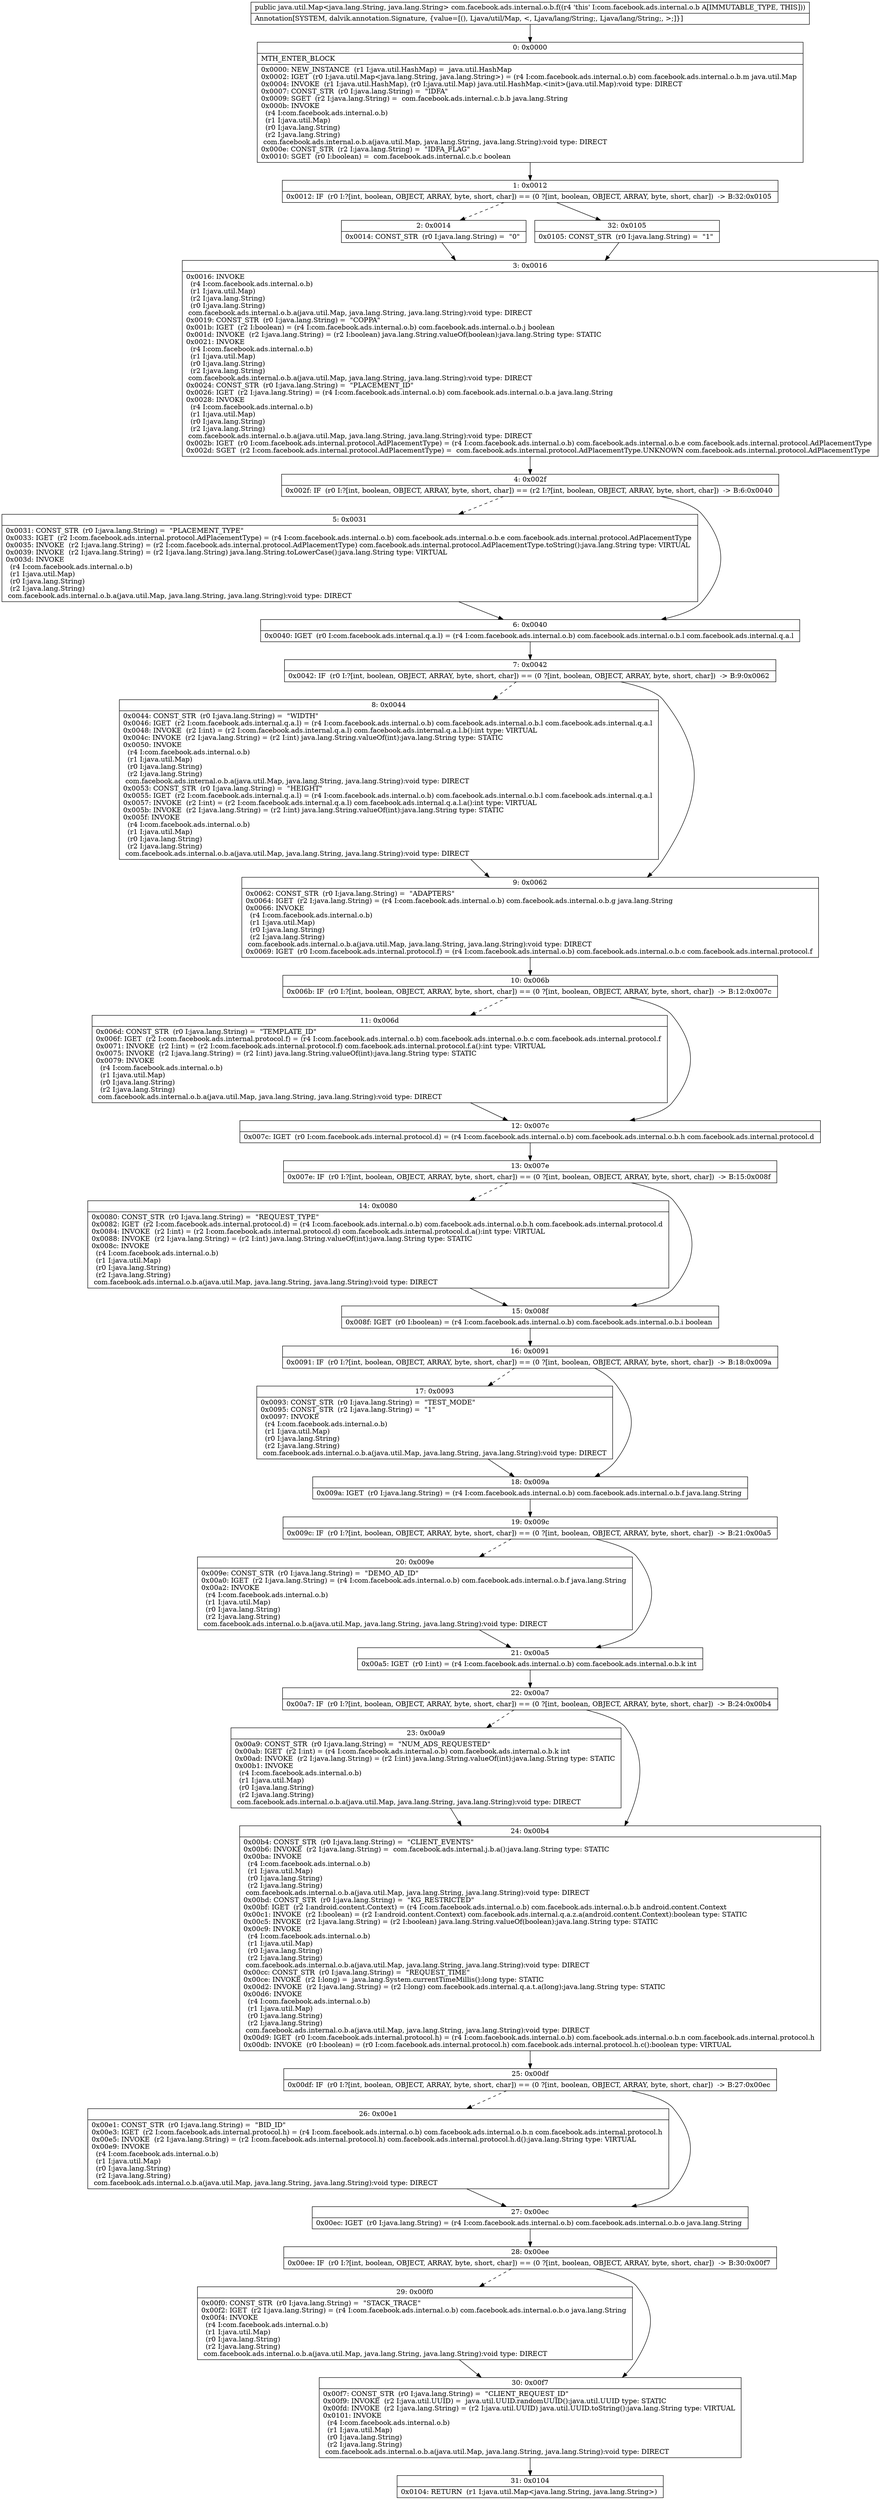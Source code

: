 digraph "CFG forcom.facebook.ads.internal.o.b.f()Ljava\/util\/Map;" {
Node_0 [shape=record,label="{0\:\ 0x0000|MTH_ENTER_BLOCK\l|0x0000: NEW_INSTANCE  (r1 I:java.util.HashMap) =  java.util.HashMap \l0x0002: IGET  (r0 I:java.util.Map\<java.lang.String, java.lang.String\>) = (r4 I:com.facebook.ads.internal.o.b) com.facebook.ads.internal.o.b.m java.util.Map \l0x0004: INVOKE  (r1 I:java.util.HashMap), (r0 I:java.util.Map) java.util.HashMap.\<init\>(java.util.Map):void type: DIRECT \l0x0007: CONST_STR  (r0 I:java.lang.String) =  \"IDFA\" \l0x0009: SGET  (r2 I:java.lang.String) =  com.facebook.ads.internal.c.b.b java.lang.String \l0x000b: INVOKE  \l  (r4 I:com.facebook.ads.internal.o.b)\l  (r1 I:java.util.Map)\l  (r0 I:java.lang.String)\l  (r2 I:java.lang.String)\l com.facebook.ads.internal.o.b.a(java.util.Map, java.lang.String, java.lang.String):void type: DIRECT \l0x000e: CONST_STR  (r2 I:java.lang.String) =  \"IDFA_FLAG\" \l0x0010: SGET  (r0 I:boolean) =  com.facebook.ads.internal.c.b.c boolean \l}"];
Node_1 [shape=record,label="{1\:\ 0x0012|0x0012: IF  (r0 I:?[int, boolean, OBJECT, ARRAY, byte, short, char]) == (0 ?[int, boolean, OBJECT, ARRAY, byte, short, char])  \-\> B:32:0x0105 \l}"];
Node_2 [shape=record,label="{2\:\ 0x0014|0x0014: CONST_STR  (r0 I:java.lang.String) =  \"0\" \l}"];
Node_3 [shape=record,label="{3\:\ 0x0016|0x0016: INVOKE  \l  (r4 I:com.facebook.ads.internal.o.b)\l  (r1 I:java.util.Map)\l  (r2 I:java.lang.String)\l  (r0 I:java.lang.String)\l com.facebook.ads.internal.o.b.a(java.util.Map, java.lang.String, java.lang.String):void type: DIRECT \l0x0019: CONST_STR  (r0 I:java.lang.String) =  \"COPPA\" \l0x001b: IGET  (r2 I:boolean) = (r4 I:com.facebook.ads.internal.o.b) com.facebook.ads.internal.o.b.j boolean \l0x001d: INVOKE  (r2 I:java.lang.String) = (r2 I:boolean) java.lang.String.valueOf(boolean):java.lang.String type: STATIC \l0x0021: INVOKE  \l  (r4 I:com.facebook.ads.internal.o.b)\l  (r1 I:java.util.Map)\l  (r0 I:java.lang.String)\l  (r2 I:java.lang.String)\l com.facebook.ads.internal.o.b.a(java.util.Map, java.lang.String, java.lang.String):void type: DIRECT \l0x0024: CONST_STR  (r0 I:java.lang.String) =  \"PLACEMENT_ID\" \l0x0026: IGET  (r2 I:java.lang.String) = (r4 I:com.facebook.ads.internal.o.b) com.facebook.ads.internal.o.b.a java.lang.String \l0x0028: INVOKE  \l  (r4 I:com.facebook.ads.internal.o.b)\l  (r1 I:java.util.Map)\l  (r0 I:java.lang.String)\l  (r2 I:java.lang.String)\l com.facebook.ads.internal.o.b.a(java.util.Map, java.lang.String, java.lang.String):void type: DIRECT \l0x002b: IGET  (r0 I:com.facebook.ads.internal.protocol.AdPlacementType) = (r4 I:com.facebook.ads.internal.o.b) com.facebook.ads.internal.o.b.e com.facebook.ads.internal.protocol.AdPlacementType \l0x002d: SGET  (r2 I:com.facebook.ads.internal.protocol.AdPlacementType) =  com.facebook.ads.internal.protocol.AdPlacementType.UNKNOWN com.facebook.ads.internal.protocol.AdPlacementType \l}"];
Node_4 [shape=record,label="{4\:\ 0x002f|0x002f: IF  (r0 I:?[int, boolean, OBJECT, ARRAY, byte, short, char]) == (r2 I:?[int, boolean, OBJECT, ARRAY, byte, short, char])  \-\> B:6:0x0040 \l}"];
Node_5 [shape=record,label="{5\:\ 0x0031|0x0031: CONST_STR  (r0 I:java.lang.String) =  \"PLACEMENT_TYPE\" \l0x0033: IGET  (r2 I:com.facebook.ads.internal.protocol.AdPlacementType) = (r4 I:com.facebook.ads.internal.o.b) com.facebook.ads.internal.o.b.e com.facebook.ads.internal.protocol.AdPlacementType \l0x0035: INVOKE  (r2 I:java.lang.String) = (r2 I:com.facebook.ads.internal.protocol.AdPlacementType) com.facebook.ads.internal.protocol.AdPlacementType.toString():java.lang.String type: VIRTUAL \l0x0039: INVOKE  (r2 I:java.lang.String) = (r2 I:java.lang.String) java.lang.String.toLowerCase():java.lang.String type: VIRTUAL \l0x003d: INVOKE  \l  (r4 I:com.facebook.ads.internal.o.b)\l  (r1 I:java.util.Map)\l  (r0 I:java.lang.String)\l  (r2 I:java.lang.String)\l com.facebook.ads.internal.o.b.a(java.util.Map, java.lang.String, java.lang.String):void type: DIRECT \l}"];
Node_6 [shape=record,label="{6\:\ 0x0040|0x0040: IGET  (r0 I:com.facebook.ads.internal.q.a.l) = (r4 I:com.facebook.ads.internal.o.b) com.facebook.ads.internal.o.b.l com.facebook.ads.internal.q.a.l \l}"];
Node_7 [shape=record,label="{7\:\ 0x0042|0x0042: IF  (r0 I:?[int, boolean, OBJECT, ARRAY, byte, short, char]) == (0 ?[int, boolean, OBJECT, ARRAY, byte, short, char])  \-\> B:9:0x0062 \l}"];
Node_8 [shape=record,label="{8\:\ 0x0044|0x0044: CONST_STR  (r0 I:java.lang.String) =  \"WIDTH\" \l0x0046: IGET  (r2 I:com.facebook.ads.internal.q.a.l) = (r4 I:com.facebook.ads.internal.o.b) com.facebook.ads.internal.o.b.l com.facebook.ads.internal.q.a.l \l0x0048: INVOKE  (r2 I:int) = (r2 I:com.facebook.ads.internal.q.a.l) com.facebook.ads.internal.q.a.l.b():int type: VIRTUAL \l0x004c: INVOKE  (r2 I:java.lang.String) = (r2 I:int) java.lang.String.valueOf(int):java.lang.String type: STATIC \l0x0050: INVOKE  \l  (r4 I:com.facebook.ads.internal.o.b)\l  (r1 I:java.util.Map)\l  (r0 I:java.lang.String)\l  (r2 I:java.lang.String)\l com.facebook.ads.internal.o.b.a(java.util.Map, java.lang.String, java.lang.String):void type: DIRECT \l0x0053: CONST_STR  (r0 I:java.lang.String) =  \"HEIGHT\" \l0x0055: IGET  (r2 I:com.facebook.ads.internal.q.a.l) = (r4 I:com.facebook.ads.internal.o.b) com.facebook.ads.internal.o.b.l com.facebook.ads.internal.q.a.l \l0x0057: INVOKE  (r2 I:int) = (r2 I:com.facebook.ads.internal.q.a.l) com.facebook.ads.internal.q.a.l.a():int type: VIRTUAL \l0x005b: INVOKE  (r2 I:java.lang.String) = (r2 I:int) java.lang.String.valueOf(int):java.lang.String type: STATIC \l0x005f: INVOKE  \l  (r4 I:com.facebook.ads.internal.o.b)\l  (r1 I:java.util.Map)\l  (r0 I:java.lang.String)\l  (r2 I:java.lang.String)\l com.facebook.ads.internal.o.b.a(java.util.Map, java.lang.String, java.lang.String):void type: DIRECT \l}"];
Node_9 [shape=record,label="{9\:\ 0x0062|0x0062: CONST_STR  (r0 I:java.lang.String) =  \"ADAPTERS\" \l0x0064: IGET  (r2 I:java.lang.String) = (r4 I:com.facebook.ads.internal.o.b) com.facebook.ads.internal.o.b.g java.lang.String \l0x0066: INVOKE  \l  (r4 I:com.facebook.ads.internal.o.b)\l  (r1 I:java.util.Map)\l  (r0 I:java.lang.String)\l  (r2 I:java.lang.String)\l com.facebook.ads.internal.o.b.a(java.util.Map, java.lang.String, java.lang.String):void type: DIRECT \l0x0069: IGET  (r0 I:com.facebook.ads.internal.protocol.f) = (r4 I:com.facebook.ads.internal.o.b) com.facebook.ads.internal.o.b.c com.facebook.ads.internal.protocol.f \l}"];
Node_10 [shape=record,label="{10\:\ 0x006b|0x006b: IF  (r0 I:?[int, boolean, OBJECT, ARRAY, byte, short, char]) == (0 ?[int, boolean, OBJECT, ARRAY, byte, short, char])  \-\> B:12:0x007c \l}"];
Node_11 [shape=record,label="{11\:\ 0x006d|0x006d: CONST_STR  (r0 I:java.lang.String) =  \"TEMPLATE_ID\" \l0x006f: IGET  (r2 I:com.facebook.ads.internal.protocol.f) = (r4 I:com.facebook.ads.internal.o.b) com.facebook.ads.internal.o.b.c com.facebook.ads.internal.protocol.f \l0x0071: INVOKE  (r2 I:int) = (r2 I:com.facebook.ads.internal.protocol.f) com.facebook.ads.internal.protocol.f.a():int type: VIRTUAL \l0x0075: INVOKE  (r2 I:java.lang.String) = (r2 I:int) java.lang.String.valueOf(int):java.lang.String type: STATIC \l0x0079: INVOKE  \l  (r4 I:com.facebook.ads.internal.o.b)\l  (r1 I:java.util.Map)\l  (r0 I:java.lang.String)\l  (r2 I:java.lang.String)\l com.facebook.ads.internal.o.b.a(java.util.Map, java.lang.String, java.lang.String):void type: DIRECT \l}"];
Node_12 [shape=record,label="{12\:\ 0x007c|0x007c: IGET  (r0 I:com.facebook.ads.internal.protocol.d) = (r4 I:com.facebook.ads.internal.o.b) com.facebook.ads.internal.o.b.h com.facebook.ads.internal.protocol.d \l}"];
Node_13 [shape=record,label="{13\:\ 0x007e|0x007e: IF  (r0 I:?[int, boolean, OBJECT, ARRAY, byte, short, char]) == (0 ?[int, boolean, OBJECT, ARRAY, byte, short, char])  \-\> B:15:0x008f \l}"];
Node_14 [shape=record,label="{14\:\ 0x0080|0x0080: CONST_STR  (r0 I:java.lang.String) =  \"REQUEST_TYPE\" \l0x0082: IGET  (r2 I:com.facebook.ads.internal.protocol.d) = (r4 I:com.facebook.ads.internal.o.b) com.facebook.ads.internal.o.b.h com.facebook.ads.internal.protocol.d \l0x0084: INVOKE  (r2 I:int) = (r2 I:com.facebook.ads.internal.protocol.d) com.facebook.ads.internal.protocol.d.a():int type: VIRTUAL \l0x0088: INVOKE  (r2 I:java.lang.String) = (r2 I:int) java.lang.String.valueOf(int):java.lang.String type: STATIC \l0x008c: INVOKE  \l  (r4 I:com.facebook.ads.internal.o.b)\l  (r1 I:java.util.Map)\l  (r0 I:java.lang.String)\l  (r2 I:java.lang.String)\l com.facebook.ads.internal.o.b.a(java.util.Map, java.lang.String, java.lang.String):void type: DIRECT \l}"];
Node_15 [shape=record,label="{15\:\ 0x008f|0x008f: IGET  (r0 I:boolean) = (r4 I:com.facebook.ads.internal.o.b) com.facebook.ads.internal.o.b.i boolean \l}"];
Node_16 [shape=record,label="{16\:\ 0x0091|0x0091: IF  (r0 I:?[int, boolean, OBJECT, ARRAY, byte, short, char]) == (0 ?[int, boolean, OBJECT, ARRAY, byte, short, char])  \-\> B:18:0x009a \l}"];
Node_17 [shape=record,label="{17\:\ 0x0093|0x0093: CONST_STR  (r0 I:java.lang.String) =  \"TEST_MODE\" \l0x0095: CONST_STR  (r2 I:java.lang.String) =  \"1\" \l0x0097: INVOKE  \l  (r4 I:com.facebook.ads.internal.o.b)\l  (r1 I:java.util.Map)\l  (r0 I:java.lang.String)\l  (r2 I:java.lang.String)\l com.facebook.ads.internal.o.b.a(java.util.Map, java.lang.String, java.lang.String):void type: DIRECT \l}"];
Node_18 [shape=record,label="{18\:\ 0x009a|0x009a: IGET  (r0 I:java.lang.String) = (r4 I:com.facebook.ads.internal.o.b) com.facebook.ads.internal.o.b.f java.lang.String \l}"];
Node_19 [shape=record,label="{19\:\ 0x009c|0x009c: IF  (r0 I:?[int, boolean, OBJECT, ARRAY, byte, short, char]) == (0 ?[int, boolean, OBJECT, ARRAY, byte, short, char])  \-\> B:21:0x00a5 \l}"];
Node_20 [shape=record,label="{20\:\ 0x009e|0x009e: CONST_STR  (r0 I:java.lang.String) =  \"DEMO_AD_ID\" \l0x00a0: IGET  (r2 I:java.lang.String) = (r4 I:com.facebook.ads.internal.o.b) com.facebook.ads.internal.o.b.f java.lang.String \l0x00a2: INVOKE  \l  (r4 I:com.facebook.ads.internal.o.b)\l  (r1 I:java.util.Map)\l  (r0 I:java.lang.String)\l  (r2 I:java.lang.String)\l com.facebook.ads.internal.o.b.a(java.util.Map, java.lang.String, java.lang.String):void type: DIRECT \l}"];
Node_21 [shape=record,label="{21\:\ 0x00a5|0x00a5: IGET  (r0 I:int) = (r4 I:com.facebook.ads.internal.o.b) com.facebook.ads.internal.o.b.k int \l}"];
Node_22 [shape=record,label="{22\:\ 0x00a7|0x00a7: IF  (r0 I:?[int, boolean, OBJECT, ARRAY, byte, short, char]) == (0 ?[int, boolean, OBJECT, ARRAY, byte, short, char])  \-\> B:24:0x00b4 \l}"];
Node_23 [shape=record,label="{23\:\ 0x00a9|0x00a9: CONST_STR  (r0 I:java.lang.String) =  \"NUM_ADS_REQUESTED\" \l0x00ab: IGET  (r2 I:int) = (r4 I:com.facebook.ads.internal.o.b) com.facebook.ads.internal.o.b.k int \l0x00ad: INVOKE  (r2 I:java.lang.String) = (r2 I:int) java.lang.String.valueOf(int):java.lang.String type: STATIC \l0x00b1: INVOKE  \l  (r4 I:com.facebook.ads.internal.o.b)\l  (r1 I:java.util.Map)\l  (r0 I:java.lang.String)\l  (r2 I:java.lang.String)\l com.facebook.ads.internal.o.b.a(java.util.Map, java.lang.String, java.lang.String):void type: DIRECT \l}"];
Node_24 [shape=record,label="{24\:\ 0x00b4|0x00b4: CONST_STR  (r0 I:java.lang.String) =  \"CLIENT_EVENTS\" \l0x00b6: INVOKE  (r2 I:java.lang.String) =  com.facebook.ads.internal.j.b.a():java.lang.String type: STATIC \l0x00ba: INVOKE  \l  (r4 I:com.facebook.ads.internal.o.b)\l  (r1 I:java.util.Map)\l  (r0 I:java.lang.String)\l  (r2 I:java.lang.String)\l com.facebook.ads.internal.o.b.a(java.util.Map, java.lang.String, java.lang.String):void type: DIRECT \l0x00bd: CONST_STR  (r0 I:java.lang.String) =  \"KG_RESTRICTED\" \l0x00bf: IGET  (r2 I:android.content.Context) = (r4 I:com.facebook.ads.internal.o.b) com.facebook.ads.internal.o.b.b android.content.Context \l0x00c1: INVOKE  (r2 I:boolean) = (r2 I:android.content.Context) com.facebook.ads.internal.q.a.z.a(android.content.Context):boolean type: STATIC \l0x00c5: INVOKE  (r2 I:java.lang.String) = (r2 I:boolean) java.lang.String.valueOf(boolean):java.lang.String type: STATIC \l0x00c9: INVOKE  \l  (r4 I:com.facebook.ads.internal.o.b)\l  (r1 I:java.util.Map)\l  (r0 I:java.lang.String)\l  (r2 I:java.lang.String)\l com.facebook.ads.internal.o.b.a(java.util.Map, java.lang.String, java.lang.String):void type: DIRECT \l0x00cc: CONST_STR  (r0 I:java.lang.String) =  \"REQUEST_TIME\" \l0x00ce: INVOKE  (r2 I:long) =  java.lang.System.currentTimeMillis():long type: STATIC \l0x00d2: INVOKE  (r2 I:java.lang.String) = (r2 I:long) com.facebook.ads.internal.q.a.t.a(long):java.lang.String type: STATIC \l0x00d6: INVOKE  \l  (r4 I:com.facebook.ads.internal.o.b)\l  (r1 I:java.util.Map)\l  (r0 I:java.lang.String)\l  (r2 I:java.lang.String)\l com.facebook.ads.internal.o.b.a(java.util.Map, java.lang.String, java.lang.String):void type: DIRECT \l0x00d9: IGET  (r0 I:com.facebook.ads.internal.protocol.h) = (r4 I:com.facebook.ads.internal.o.b) com.facebook.ads.internal.o.b.n com.facebook.ads.internal.protocol.h \l0x00db: INVOKE  (r0 I:boolean) = (r0 I:com.facebook.ads.internal.protocol.h) com.facebook.ads.internal.protocol.h.c():boolean type: VIRTUAL \l}"];
Node_25 [shape=record,label="{25\:\ 0x00df|0x00df: IF  (r0 I:?[int, boolean, OBJECT, ARRAY, byte, short, char]) == (0 ?[int, boolean, OBJECT, ARRAY, byte, short, char])  \-\> B:27:0x00ec \l}"];
Node_26 [shape=record,label="{26\:\ 0x00e1|0x00e1: CONST_STR  (r0 I:java.lang.String) =  \"BID_ID\" \l0x00e3: IGET  (r2 I:com.facebook.ads.internal.protocol.h) = (r4 I:com.facebook.ads.internal.o.b) com.facebook.ads.internal.o.b.n com.facebook.ads.internal.protocol.h \l0x00e5: INVOKE  (r2 I:java.lang.String) = (r2 I:com.facebook.ads.internal.protocol.h) com.facebook.ads.internal.protocol.h.d():java.lang.String type: VIRTUAL \l0x00e9: INVOKE  \l  (r4 I:com.facebook.ads.internal.o.b)\l  (r1 I:java.util.Map)\l  (r0 I:java.lang.String)\l  (r2 I:java.lang.String)\l com.facebook.ads.internal.o.b.a(java.util.Map, java.lang.String, java.lang.String):void type: DIRECT \l}"];
Node_27 [shape=record,label="{27\:\ 0x00ec|0x00ec: IGET  (r0 I:java.lang.String) = (r4 I:com.facebook.ads.internal.o.b) com.facebook.ads.internal.o.b.o java.lang.String \l}"];
Node_28 [shape=record,label="{28\:\ 0x00ee|0x00ee: IF  (r0 I:?[int, boolean, OBJECT, ARRAY, byte, short, char]) == (0 ?[int, boolean, OBJECT, ARRAY, byte, short, char])  \-\> B:30:0x00f7 \l}"];
Node_29 [shape=record,label="{29\:\ 0x00f0|0x00f0: CONST_STR  (r0 I:java.lang.String) =  \"STACK_TRACE\" \l0x00f2: IGET  (r2 I:java.lang.String) = (r4 I:com.facebook.ads.internal.o.b) com.facebook.ads.internal.o.b.o java.lang.String \l0x00f4: INVOKE  \l  (r4 I:com.facebook.ads.internal.o.b)\l  (r1 I:java.util.Map)\l  (r0 I:java.lang.String)\l  (r2 I:java.lang.String)\l com.facebook.ads.internal.o.b.a(java.util.Map, java.lang.String, java.lang.String):void type: DIRECT \l}"];
Node_30 [shape=record,label="{30\:\ 0x00f7|0x00f7: CONST_STR  (r0 I:java.lang.String) =  \"CLIENT_REQUEST_ID\" \l0x00f9: INVOKE  (r2 I:java.util.UUID) =  java.util.UUID.randomUUID():java.util.UUID type: STATIC \l0x00fd: INVOKE  (r2 I:java.lang.String) = (r2 I:java.util.UUID) java.util.UUID.toString():java.lang.String type: VIRTUAL \l0x0101: INVOKE  \l  (r4 I:com.facebook.ads.internal.o.b)\l  (r1 I:java.util.Map)\l  (r0 I:java.lang.String)\l  (r2 I:java.lang.String)\l com.facebook.ads.internal.o.b.a(java.util.Map, java.lang.String, java.lang.String):void type: DIRECT \l}"];
Node_31 [shape=record,label="{31\:\ 0x0104|0x0104: RETURN  (r1 I:java.util.Map\<java.lang.String, java.lang.String\>) \l}"];
Node_32 [shape=record,label="{32\:\ 0x0105|0x0105: CONST_STR  (r0 I:java.lang.String) =  \"1\" \l}"];
MethodNode[shape=record,label="{public java.util.Map\<java.lang.String, java.lang.String\> com.facebook.ads.internal.o.b.f((r4 'this' I:com.facebook.ads.internal.o.b A[IMMUTABLE_TYPE, THIS]))  | Annotation[SYSTEM, dalvik.annotation.Signature, \{value=[(), Ljava\/util\/Map, \<, Ljava\/lang\/String;, Ljava\/lang\/String;, \>;]\}]\l}"];
MethodNode -> Node_0;
Node_0 -> Node_1;
Node_1 -> Node_2[style=dashed];
Node_1 -> Node_32;
Node_2 -> Node_3;
Node_3 -> Node_4;
Node_4 -> Node_5[style=dashed];
Node_4 -> Node_6;
Node_5 -> Node_6;
Node_6 -> Node_7;
Node_7 -> Node_8[style=dashed];
Node_7 -> Node_9;
Node_8 -> Node_9;
Node_9 -> Node_10;
Node_10 -> Node_11[style=dashed];
Node_10 -> Node_12;
Node_11 -> Node_12;
Node_12 -> Node_13;
Node_13 -> Node_14[style=dashed];
Node_13 -> Node_15;
Node_14 -> Node_15;
Node_15 -> Node_16;
Node_16 -> Node_17[style=dashed];
Node_16 -> Node_18;
Node_17 -> Node_18;
Node_18 -> Node_19;
Node_19 -> Node_20[style=dashed];
Node_19 -> Node_21;
Node_20 -> Node_21;
Node_21 -> Node_22;
Node_22 -> Node_23[style=dashed];
Node_22 -> Node_24;
Node_23 -> Node_24;
Node_24 -> Node_25;
Node_25 -> Node_26[style=dashed];
Node_25 -> Node_27;
Node_26 -> Node_27;
Node_27 -> Node_28;
Node_28 -> Node_29[style=dashed];
Node_28 -> Node_30;
Node_29 -> Node_30;
Node_30 -> Node_31;
Node_32 -> Node_3;
}

